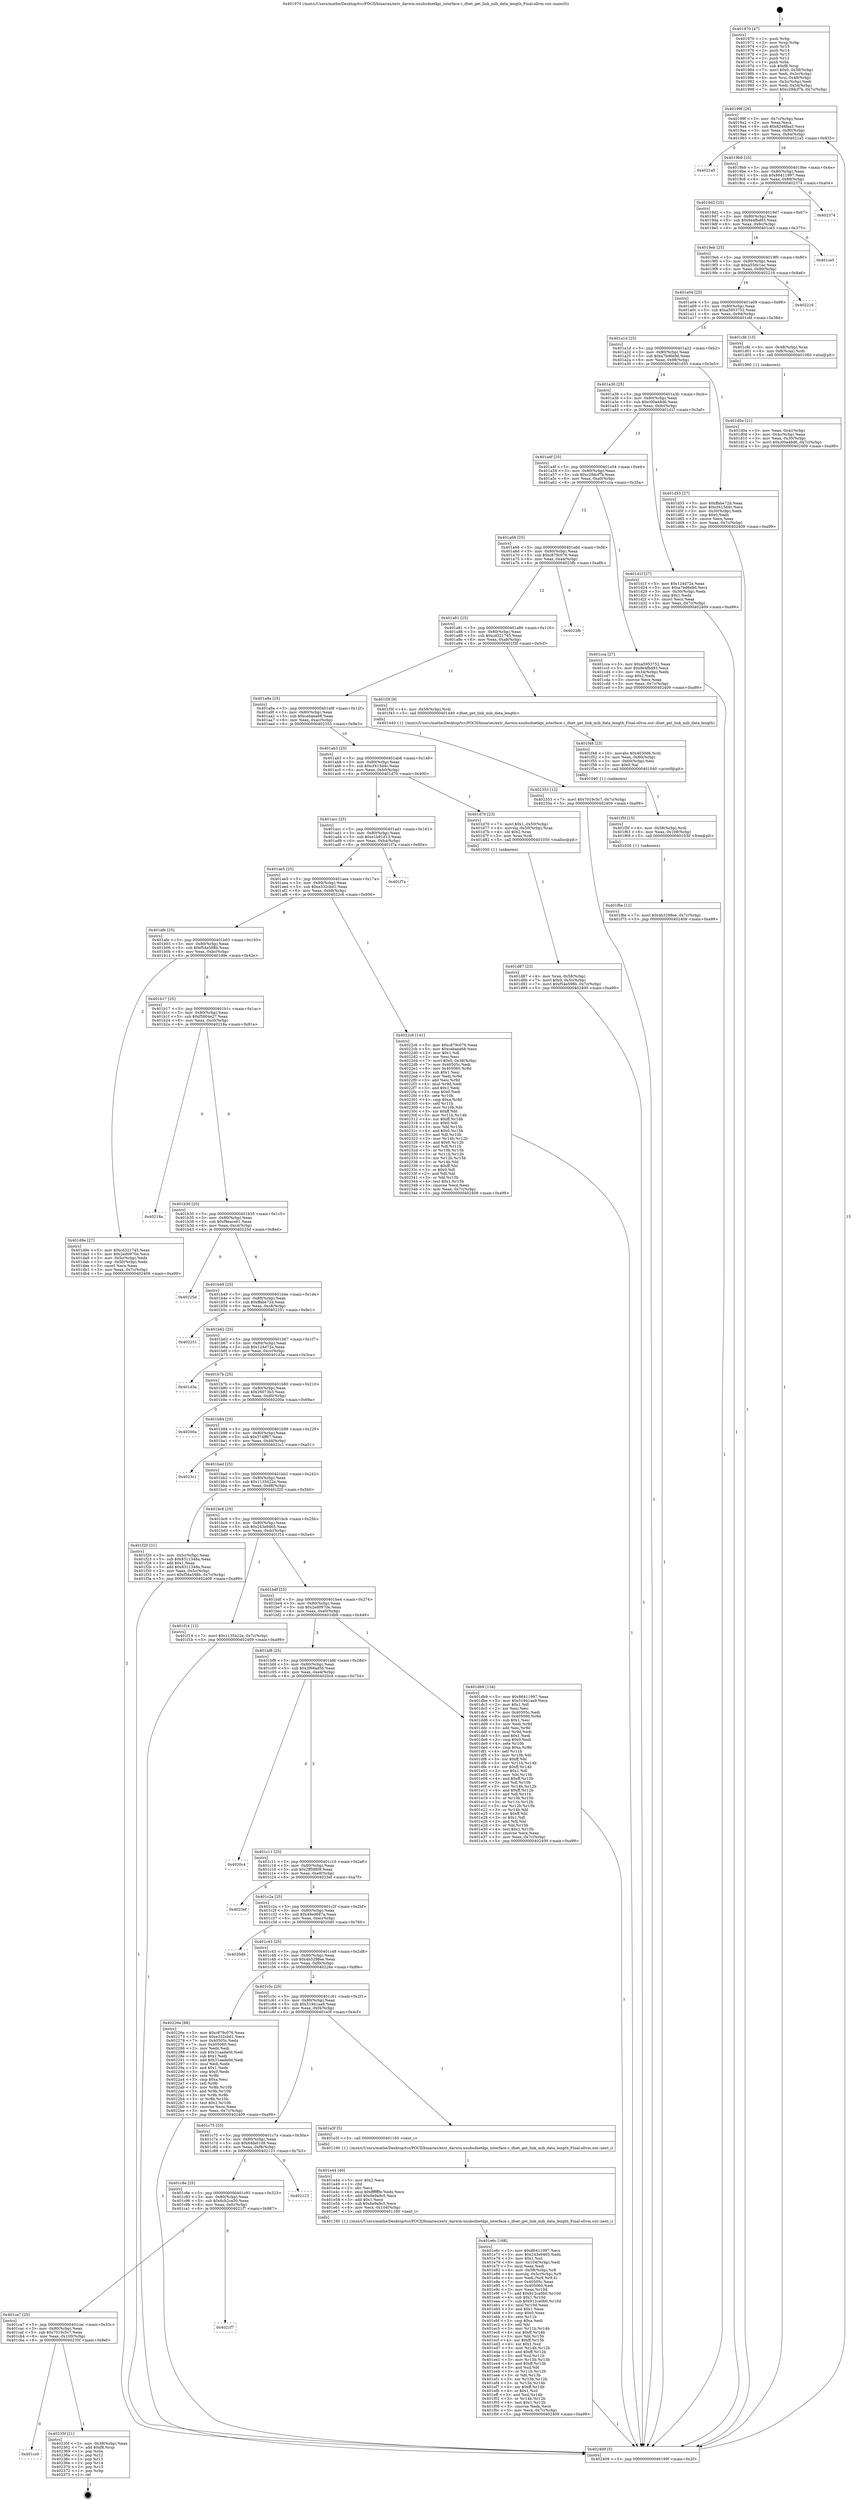 digraph "0x401970" {
  label = "0x401970 (/mnt/c/Users/mathe/Desktop/tcc/POCII/binaries/extr_darwin-xnubsdnetkpi_interface.c_ifnet_get_link_mib_data_length_Final-ollvm.out::main(0))"
  labelloc = "t"
  node[shape=record]

  Entry [label="",width=0.3,height=0.3,shape=circle,fillcolor=black,style=filled]
  "0x40199f" [label="{
     0x40199f [26]\l
     | [instrs]\l
     &nbsp;&nbsp;0x40199f \<+3\>: mov -0x7c(%rbp),%eax\l
     &nbsp;&nbsp;0x4019a2 \<+2\>: mov %eax,%ecx\l
     &nbsp;&nbsp;0x4019a4 \<+6\>: sub $0x8246faa5,%ecx\l
     &nbsp;&nbsp;0x4019aa \<+3\>: mov %eax,-0x80(%rbp)\l
     &nbsp;&nbsp;0x4019ad \<+6\>: mov %ecx,-0x84(%rbp)\l
     &nbsp;&nbsp;0x4019b3 \<+6\>: je 00000000004021a5 \<main+0x835\>\l
  }"]
  "0x4021a5" [label="{
     0x4021a5\l
  }", style=dashed]
  "0x4019b9" [label="{
     0x4019b9 [25]\l
     | [instrs]\l
     &nbsp;&nbsp;0x4019b9 \<+5\>: jmp 00000000004019be \<main+0x4e\>\l
     &nbsp;&nbsp;0x4019be \<+3\>: mov -0x80(%rbp),%eax\l
     &nbsp;&nbsp;0x4019c1 \<+5\>: sub $0x86411997,%eax\l
     &nbsp;&nbsp;0x4019c6 \<+6\>: mov %eax,-0x88(%rbp)\l
     &nbsp;&nbsp;0x4019cc \<+6\>: je 0000000000402374 \<main+0xa04\>\l
  }"]
  Exit [label="",width=0.3,height=0.3,shape=circle,fillcolor=black,style=filled,peripheries=2]
  "0x402374" [label="{
     0x402374\l
  }", style=dashed]
  "0x4019d2" [label="{
     0x4019d2 [25]\l
     | [instrs]\l
     &nbsp;&nbsp;0x4019d2 \<+5\>: jmp 00000000004019d7 \<main+0x67\>\l
     &nbsp;&nbsp;0x4019d7 \<+3\>: mov -0x80(%rbp),%eax\l
     &nbsp;&nbsp;0x4019da \<+5\>: sub $0x9e4fbd93,%eax\l
     &nbsp;&nbsp;0x4019df \<+6\>: mov %eax,-0x8c(%rbp)\l
     &nbsp;&nbsp;0x4019e5 \<+6\>: je 0000000000401ce5 \<main+0x375\>\l
  }"]
  "0x401cc0" [label="{
     0x401cc0\l
  }", style=dashed]
  "0x401ce5" [label="{
     0x401ce5\l
  }", style=dashed]
  "0x4019eb" [label="{
     0x4019eb [25]\l
     | [instrs]\l
     &nbsp;&nbsp;0x4019eb \<+5\>: jmp 00000000004019f0 \<main+0x80\>\l
     &nbsp;&nbsp;0x4019f0 \<+3\>: mov -0x80(%rbp),%eax\l
     &nbsp;&nbsp;0x4019f3 \<+5\>: sub $0xa556c1ac,%eax\l
     &nbsp;&nbsp;0x4019f8 \<+6\>: mov %eax,-0x90(%rbp)\l
     &nbsp;&nbsp;0x4019fe \<+6\>: je 0000000000402216 \<main+0x8a6\>\l
  }"]
  "0x40235f" [label="{
     0x40235f [21]\l
     | [instrs]\l
     &nbsp;&nbsp;0x40235f \<+3\>: mov -0x38(%rbp),%eax\l
     &nbsp;&nbsp;0x402362 \<+7\>: add $0xf8,%rsp\l
     &nbsp;&nbsp;0x402369 \<+1\>: pop %rbx\l
     &nbsp;&nbsp;0x40236a \<+2\>: pop %r12\l
     &nbsp;&nbsp;0x40236c \<+2\>: pop %r13\l
     &nbsp;&nbsp;0x40236e \<+2\>: pop %r14\l
     &nbsp;&nbsp;0x402370 \<+2\>: pop %r15\l
     &nbsp;&nbsp;0x402372 \<+1\>: pop %rbp\l
     &nbsp;&nbsp;0x402373 \<+1\>: ret\l
  }"]
  "0x402216" [label="{
     0x402216\l
  }", style=dashed]
  "0x401a04" [label="{
     0x401a04 [25]\l
     | [instrs]\l
     &nbsp;&nbsp;0x401a04 \<+5\>: jmp 0000000000401a09 \<main+0x99\>\l
     &nbsp;&nbsp;0x401a09 \<+3\>: mov -0x80(%rbp),%eax\l
     &nbsp;&nbsp;0x401a0c \<+5\>: sub $0xa5953752,%eax\l
     &nbsp;&nbsp;0x401a11 \<+6\>: mov %eax,-0x94(%rbp)\l
     &nbsp;&nbsp;0x401a17 \<+6\>: je 0000000000401cfd \<main+0x38d\>\l
  }"]
  "0x401ca7" [label="{
     0x401ca7 [25]\l
     | [instrs]\l
     &nbsp;&nbsp;0x401ca7 \<+5\>: jmp 0000000000401cac \<main+0x33c\>\l
     &nbsp;&nbsp;0x401cac \<+3\>: mov -0x80(%rbp),%eax\l
     &nbsp;&nbsp;0x401caf \<+5\>: sub $0x7019c5c7,%eax\l
     &nbsp;&nbsp;0x401cb4 \<+6\>: mov %eax,-0x100(%rbp)\l
     &nbsp;&nbsp;0x401cba \<+6\>: je 000000000040235f \<main+0x9ef\>\l
  }"]
  "0x401cfd" [label="{
     0x401cfd [13]\l
     | [instrs]\l
     &nbsp;&nbsp;0x401cfd \<+4\>: mov -0x48(%rbp),%rax\l
     &nbsp;&nbsp;0x401d01 \<+4\>: mov 0x8(%rax),%rdi\l
     &nbsp;&nbsp;0x401d05 \<+5\>: call 0000000000401060 \<atoi@plt\>\l
     | [calls]\l
     &nbsp;&nbsp;0x401060 \{1\} (unknown)\l
  }"]
  "0x401a1d" [label="{
     0x401a1d [25]\l
     | [instrs]\l
     &nbsp;&nbsp;0x401a1d \<+5\>: jmp 0000000000401a22 \<main+0xb2\>\l
     &nbsp;&nbsp;0x401a22 \<+3\>: mov -0x80(%rbp),%eax\l
     &nbsp;&nbsp;0x401a25 \<+5\>: sub $0xa7bd6e9d,%eax\l
     &nbsp;&nbsp;0x401a2a \<+6\>: mov %eax,-0x98(%rbp)\l
     &nbsp;&nbsp;0x401a30 \<+6\>: je 0000000000401d55 \<main+0x3e5\>\l
  }"]
  "0x4021f7" [label="{
     0x4021f7\l
  }", style=dashed]
  "0x401d55" [label="{
     0x401d55 [27]\l
     | [instrs]\l
     &nbsp;&nbsp;0x401d55 \<+5\>: mov $0xffabe72d,%eax\l
     &nbsp;&nbsp;0x401d5a \<+5\>: mov $0xcf415d4c,%ecx\l
     &nbsp;&nbsp;0x401d5f \<+3\>: mov -0x30(%rbp),%edx\l
     &nbsp;&nbsp;0x401d62 \<+3\>: cmp $0x0,%edx\l
     &nbsp;&nbsp;0x401d65 \<+3\>: cmove %ecx,%eax\l
     &nbsp;&nbsp;0x401d68 \<+3\>: mov %eax,-0x7c(%rbp)\l
     &nbsp;&nbsp;0x401d6b \<+5\>: jmp 0000000000402409 \<main+0xa99\>\l
  }"]
  "0x401a36" [label="{
     0x401a36 [25]\l
     | [instrs]\l
     &nbsp;&nbsp;0x401a36 \<+5\>: jmp 0000000000401a3b \<main+0xcb\>\l
     &nbsp;&nbsp;0x401a3b \<+3\>: mov -0x80(%rbp),%eax\l
     &nbsp;&nbsp;0x401a3e \<+5\>: sub $0xc00a48d6,%eax\l
     &nbsp;&nbsp;0x401a43 \<+6\>: mov %eax,-0x9c(%rbp)\l
     &nbsp;&nbsp;0x401a49 \<+6\>: je 0000000000401d1f \<main+0x3af\>\l
  }"]
  "0x401c8e" [label="{
     0x401c8e [25]\l
     | [instrs]\l
     &nbsp;&nbsp;0x401c8e \<+5\>: jmp 0000000000401c93 \<main+0x323\>\l
     &nbsp;&nbsp;0x401c93 \<+3\>: mov -0x80(%rbp),%eax\l
     &nbsp;&nbsp;0x401c96 \<+5\>: sub $0x6cb2ca50,%eax\l
     &nbsp;&nbsp;0x401c9b \<+6\>: mov %eax,-0xfc(%rbp)\l
     &nbsp;&nbsp;0x401ca1 \<+6\>: je 00000000004021f7 \<main+0x887\>\l
  }"]
  "0x401d1f" [label="{
     0x401d1f [27]\l
     | [instrs]\l
     &nbsp;&nbsp;0x401d1f \<+5\>: mov $0x124d72e,%eax\l
     &nbsp;&nbsp;0x401d24 \<+5\>: mov $0xa7bd6e9d,%ecx\l
     &nbsp;&nbsp;0x401d29 \<+3\>: mov -0x30(%rbp),%edx\l
     &nbsp;&nbsp;0x401d2c \<+3\>: cmp $0x1,%edx\l
     &nbsp;&nbsp;0x401d2f \<+3\>: cmovl %ecx,%eax\l
     &nbsp;&nbsp;0x401d32 \<+3\>: mov %eax,-0x7c(%rbp)\l
     &nbsp;&nbsp;0x401d35 \<+5\>: jmp 0000000000402409 \<main+0xa99\>\l
  }"]
  "0x401a4f" [label="{
     0x401a4f [25]\l
     | [instrs]\l
     &nbsp;&nbsp;0x401a4f \<+5\>: jmp 0000000000401a54 \<main+0xe4\>\l
     &nbsp;&nbsp;0x401a54 \<+3\>: mov -0x80(%rbp),%eax\l
     &nbsp;&nbsp;0x401a57 \<+5\>: sub $0xc29dcf7b,%eax\l
     &nbsp;&nbsp;0x401a5c \<+6\>: mov %eax,-0xa0(%rbp)\l
     &nbsp;&nbsp;0x401a62 \<+6\>: je 0000000000401cca \<main+0x35a\>\l
  }"]
  "0x402123" [label="{
     0x402123\l
  }", style=dashed]
  "0x401cca" [label="{
     0x401cca [27]\l
     | [instrs]\l
     &nbsp;&nbsp;0x401cca \<+5\>: mov $0xa5953752,%eax\l
     &nbsp;&nbsp;0x401ccf \<+5\>: mov $0x9e4fbd93,%ecx\l
     &nbsp;&nbsp;0x401cd4 \<+3\>: mov -0x34(%rbp),%edx\l
     &nbsp;&nbsp;0x401cd7 \<+3\>: cmp $0x2,%edx\l
     &nbsp;&nbsp;0x401cda \<+3\>: cmovne %ecx,%eax\l
     &nbsp;&nbsp;0x401cdd \<+3\>: mov %eax,-0x7c(%rbp)\l
     &nbsp;&nbsp;0x401ce0 \<+5\>: jmp 0000000000402409 \<main+0xa99\>\l
  }"]
  "0x401a68" [label="{
     0x401a68 [25]\l
     | [instrs]\l
     &nbsp;&nbsp;0x401a68 \<+5\>: jmp 0000000000401a6d \<main+0xfd\>\l
     &nbsp;&nbsp;0x401a6d \<+3\>: mov -0x80(%rbp),%eax\l
     &nbsp;&nbsp;0x401a70 \<+5\>: sub $0xc879c076,%eax\l
     &nbsp;&nbsp;0x401a75 \<+6\>: mov %eax,-0xa4(%rbp)\l
     &nbsp;&nbsp;0x401a7b \<+6\>: je 00000000004023fb \<main+0xa8b\>\l
  }"]
  "0x402409" [label="{
     0x402409 [5]\l
     | [instrs]\l
     &nbsp;&nbsp;0x402409 \<+5\>: jmp 000000000040199f \<main+0x2f\>\l
  }"]
  "0x401970" [label="{
     0x401970 [47]\l
     | [instrs]\l
     &nbsp;&nbsp;0x401970 \<+1\>: push %rbp\l
     &nbsp;&nbsp;0x401971 \<+3\>: mov %rsp,%rbp\l
     &nbsp;&nbsp;0x401974 \<+2\>: push %r15\l
     &nbsp;&nbsp;0x401976 \<+2\>: push %r14\l
     &nbsp;&nbsp;0x401978 \<+2\>: push %r13\l
     &nbsp;&nbsp;0x40197a \<+2\>: push %r12\l
     &nbsp;&nbsp;0x40197c \<+1\>: push %rbx\l
     &nbsp;&nbsp;0x40197d \<+7\>: sub $0xf8,%rsp\l
     &nbsp;&nbsp;0x401984 \<+7\>: movl $0x0,-0x38(%rbp)\l
     &nbsp;&nbsp;0x40198b \<+3\>: mov %edi,-0x3c(%rbp)\l
     &nbsp;&nbsp;0x40198e \<+4\>: mov %rsi,-0x48(%rbp)\l
     &nbsp;&nbsp;0x401992 \<+3\>: mov -0x3c(%rbp),%edi\l
     &nbsp;&nbsp;0x401995 \<+3\>: mov %edi,-0x34(%rbp)\l
     &nbsp;&nbsp;0x401998 \<+7\>: movl $0xc29dcf7b,-0x7c(%rbp)\l
  }"]
  "0x401d0a" [label="{
     0x401d0a [21]\l
     | [instrs]\l
     &nbsp;&nbsp;0x401d0a \<+3\>: mov %eax,-0x4c(%rbp)\l
     &nbsp;&nbsp;0x401d0d \<+3\>: mov -0x4c(%rbp),%eax\l
     &nbsp;&nbsp;0x401d10 \<+3\>: mov %eax,-0x30(%rbp)\l
     &nbsp;&nbsp;0x401d13 \<+7\>: movl $0xc00a48d6,-0x7c(%rbp)\l
     &nbsp;&nbsp;0x401d1a \<+5\>: jmp 0000000000402409 \<main+0xa99\>\l
  }"]
  "0x401f6e" [label="{
     0x401f6e [12]\l
     | [instrs]\l
     &nbsp;&nbsp;0x401f6e \<+7\>: movl $0x4b3298ee,-0x7c(%rbp)\l
     &nbsp;&nbsp;0x401f75 \<+5\>: jmp 0000000000402409 \<main+0xa99\>\l
  }"]
  "0x4023fb" [label="{
     0x4023fb\l
  }", style=dashed]
  "0x401a81" [label="{
     0x401a81 [25]\l
     | [instrs]\l
     &nbsp;&nbsp;0x401a81 \<+5\>: jmp 0000000000401a86 \<main+0x116\>\l
     &nbsp;&nbsp;0x401a86 \<+3\>: mov -0x80(%rbp),%eax\l
     &nbsp;&nbsp;0x401a89 \<+5\>: sub $0xcd321745,%eax\l
     &nbsp;&nbsp;0x401a8e \<+6\>: mov %eax,-0xa8(%rbp)\l
     &nbsp;&nbsp;0x401a94 \<+6\>: je 0000000000401f3f \<main+0x5cf\>\l
  }"]
  "0x401f5f" [label="{
     0x401f5f [15]\l
     | [instrs]\l
     &nbsp;&nbsp;0x401f5f \<+4\>: mov -0x58(%rbp),%rdi\l
     &nbsp;&nbsp;0x401f63 \<+6\>: mov %eax,-0x108(%rbp)\l
     &nbsp;&nbsp;0x401f69 \<+5\>: call 0000000000401030 \<free@plt\>\l
     | [calls]\l
     &nbsp;&nbsp;0x401030 \{1\} (unknown)\l
  }"]
  "0x401f3f" [label="{
     0x401f3f [9]\l
     | [instrs]\l
     &nbsp;&nbsp;0x401f3f \<+4\>: mov -0x58(%rbp),%rdi\l
     &nbsp;&nbsp;0x401f43 \<+5\>: call 0000000000401440 \<ifnet_get_link_mib_data_length\>\l
     | [calls]\l
     &nbsp;&nbsp;0x401440 \{1\} (/mnt/c/Users/mathe/Desktop/tcc/POCII/binaries/extr_darwin-xnubsdnetkpi_interface.c_ifnet_get_link_mib_data_length_Final-ollvm.out::ifnet_get_link_mib_data_length)\l
  }"]
  "0x401a9a" [label="{
     0x401a9a [25]\l
     | [instrs]\l
     &nbsp;&nbsp;0x401a9a \<+5\>: jmp 0000000000401a9f \<main+0x12f\>\l
     &nbsp;&nbsp;0x401a9f \<+3\>: mov -0x80(%rbp),%eax\l
     &nbsp;&nbsp;0x401aa2 \<+5\>: sub $0xcebaea68,%eax\l
     &nbsp;&nbsp;0x401aa7 \<+6\>: mov %eax,-0xac(%rbp)\l
     &nbsp;&nbsp;0x401aad \<+6\>: je 0000000000402353 \<main+0x9e3\>\l
  }"]
  "0x401f48" [label="{
     0x401f48 [23]\l
     | [instrs]\l
     &nbsp;&nbsp;0x401f48 \<+10\>: movabs $0x4030d6,%rdi\l
     &nbsp;&nbsp;0x401f52 \<+3\>: mov %eax,-0x60(%rbp)\l
     &nbsp;&nbsp;0x401f55 \<+3\>: mov -0x60(%rbp),%esi\l
     &nbsp;&nbsp;0x401f58 \<+2\>: mov $0x0,%al\l
     &nbsp;&nbsp;0x401f5a \<+5\>: call 0000000000401040 \<printf@plt\>\l
     | [calls]\l
     &nbsp;&nbsp;0x401040 \{1\} (unknown)\l
  }"]
  "0x402353" [label="{
     0x402353 [12]\l
     | [instrs]\l
     &nbsp;&nbsp;0x402353 \<+7\>: movl $0x7019c5c7,-0x7c(%rbp)\l
     &nbsp;&nbsp;0x40235a \<+5\>: jmp 0000000000402409 \<main+0xa99\>\l
  }"]
  "0x401ab3" [label="{
     0x401ab3 [25]\l
     | [instrs]\l
     &nbsp;&nbsp;0x401ab3 \<+5\>: jmp 0000000000401ab8 \<main+0x148\>\l
     &nbsp;&nbsp;0x401ab8 \<+3\>: mov -0x80(%rbp),%eax\l
     &nbsp;&nbsp;0x401abb \<+5\>: sub $0xcf415d4c,%eax\l
     &nbsp;&nbsp;0x401ac0 \<+6\>: mov %eax,-0xb0(%rbp)\l
     &nbsp;&nbsp;0x401ac6 \<+6\>: je 0000000000401d70 \<main+0x400\>\l
  }"]
  "0x401e6c" [label="{
     0x401e6c [168]\l
     | [instrs]\l
     &nbsp;&nbsp;0x401e6c \<+5\>: mov $0x86411997,%ecx\l
     &nbsp;&nbsp;0x401e71 \<+5\>: mov $0x243e9465,%edx\l
     &nbsp;&nbsp;0x401e76 \<+3\>: mov $0x1,%sil\l
     &nbsp;&nbsp;0x401e79 \<+6\>: mov -0x104(%rbp),%edi\l
     &nbsp;&nbsp;0x401e7f \<+3\>: imul %eax,%edi\l
     &nbsp;&nbsp;0x401e82 \<+4\>: mov -0x58(%rbp),%r8\l
     &nbsp;&nbsp;0x401e86 \<+4\>: movslq -0x5c(%rbp),%r9\l
     &nbsp;&nbsp;0x401e8a \<+4\>: mov %edi,(%r8,%r9,4)\l
     &nbsp;&nbsp;0x401e8e \<+7\>: mov 0x40505c,%eax\l
     &nbsp;&nbsp;0x401e95 \<+7\>: mov 0x405060,%edi\l
     &nbsp;&nbsp;0x401e9c \<+3\>: mov %eax,%r10d\l
     &nbsp;&nbsp;0x401e9f \<+7\>: add $0x912ca0b0,%r10d\l
     &nbsp;&nbsp;0x401ea6 \<+4\>: sub $0x1,%r10d\l
     &nbsp;&nbsp;0x401eaa \<+7\>: sub $0x912ca0b0,%r10d\l
     &nbsp;&nbsp;0x401eb1 \<+4\>: imul %r10d,%eax\l
     &nbsp;&nbsp;0x401eb5 \<+3\>: and $0x1,%eax\l
     &nbsp;&nbsp;0x401eb8 \<+3\>: cmp $0x0,%eax\l
     &nbsp;&nbsp;0x401ebb \<+4\>: sete %r11b\l
     &nbsp;&nbsp;0x401ebf \<+3\>: cmp $0xa,%edi\l
     &nbsp;&nbsp;0x401ec2 \<+3\>: setl %bl\l
     &nbsp;&nbsp;0x401ec5 \<+3\>: mov %r11b,%r14b\l
     &nbsp;&nbsp;0x401ec8 \<+4\>: xor $0xff,%r14b\l
     &nbsp;&nbsp;0x401ecc \<+3\>: mov %bl,%r15b\l
     &nbsp;&nbsp;0x401ecf \<+4\>: xor $0xff,%r15b\l
     &nbsp;&nbsp;0x401ed3 \<+4\>: xor $0x1,%sil\l
     &nbsp;&nbsp;0x401ed7 \<+3\>: mov %r14b,%r12b\l
     &nbsp;&nbsp;0x401eda \<+4\>: and $0xff,%r12b\l
     &nbsp;&nbsp;0x401ede \<+3\>: and %sil,%r11b\l
     &nbsp;&nbsp;0x401ee1 \<+3\>: mov %r15b,%r13b\l
     &nbsp;&nbsp;0x401ee4 \<+4\>: and $0xff,%r13b\l
     &nbsp;&nbsp;0x401ee8 \<+3\>: and %sil,%bl\l
     &nbsp;&nbsp;0x401eeb \<+3\>: or %r11b,%r12b\l
     &nbsp;&nbsp;0x401eee \<+3\>: or %bl,%r13b\l
     &nbsp;&nbsp;0x401ef1 \<+3\>: xor %r13b,%r12b\l
     &nbsp;&nbsp;0x401ef4 \<+3\>: or %r15b,%r14b\l
     &nbsp;&nbsp;0x401ef7 \<+4\>: xor $0xff,%r14b\l
     &nbsp;&nbsp;0x401efb \<+4\>: or $0x1,%sil\l
     &nbsp;&nbsp;0x401eff \<+3\>: and %sil,%r14b\l
     &nbsp;&nbsp;0x401f02 \<+3\>: or %r14b,%r12b\l
     &nbsp;&nbsp;0x401f05 \<+4\>: test $0x1,%r12b\l
     &nbsp;&nbsp;0x401f09 \<+3\>: cmovne %edx,%ecx\l
     &nbsp;&nbsp;0x401f0c \<+3\>: mov %ecx,-0x7c(%rbp)\l
     &nbsp;&nbsp;0x401f0f \<+5\>: jmp 0000000000402409 \<main+0xa99\>\l
  }"]
  "0x401d70" [label="{
     0x401d70 [23]\l
     | [instrs]\l
     &nbsp;&nbsp;0x401d70 \<+7\>: movl $0x1,-0x50(%rbp)\l
     &nbsp;&nbsp;0x401d77 \<+4\>: movslq -0x50(%rbp),%rax\l
     &nbsp;&nbsp;0x401d7b \<+4\>: shl $0x2,%rax\l
     &nbsp;&nbsp;0x401d7f \<+3\>: mov %rax,%rdi\l
     &nbsp;&nbsp;0x401d82 \<+5\>: call 0000000000401050 \<malloc@plt\>\l
     | [calls]\l
     &nbsp;&nbsp;0x401050 \{1\} (unknown)\l
  }"]
  "0x401acc" [label="{
     0x401acc [25]\l
     | [instrs]\l
     &nbsp;&nbsp;0x401acc \<+5\>: jmp 0000000000401ad1 \<main+0x161\>\l
     &nbsp;&nbsp;0x401ad1 \<+3\>: mov -0x80(%rbp),%eax\l
     &nbsp;&nbsp;0x401ad4 \<+5\>: sub $0xe1b91d13,%eax\l
     &nbsp;&nbsp;0x401ad9 \<+6\>: mov %eax,-0xb4(%rbp)\l
     &nbsp;&nbsp;0x401adf \<+6\>: je 0000000000401f7a \<main+0x60a\>\l
  }"]
  "0x401d87" [label="{
     0x401d87 [23]\l
     | [instrs]\l
     &nbsp;&nbsp;0x401d87 \<+4\>: mov %rax,-0x58(%rbp)\l
     &nbsp;&nbsp;0x401d8b \<+7\>: movl $0x0,-0x5c(%rbp)\l
     &nbsp;&nbsp;0x401d92 \<+7\>: movl $0xf54e598b,-0x7c(%rbp)\l
     &nbsp;&nbsp;0x401d99 \<+5\>: jmp 0000000000402409 \<main+0xa99\>\l
  }"]
  "0x401e44" [label="{
     0x401e44 [40]\l
     | [instrs]\l
     &nbsp;&nbsp;0x401e44 \<+5\>: mov $0x2,%ecx\l
     &nbsp;&nbsp;0x401e49 \<+1\>: cltd\l
     &nbsp;&nbsp;0x401e4a \<+2\>: idiv %ecx\l
     &nbsp;&nbsp;0x401e4c \<+6\>: imul $0xfffffffe,%edx,%ecx\l
     &nbsp;&nbsp;0x401e52 \<+6\>: add $0x6e9a9c5,%ecx\l
     &nbsp;&nbsp;0x401e58 \<+3\>: add $0x1,%ecx\l
     &nbsp;&nbsp;0x401e5b \<+6\>: sub $0x6e9a9c5,%ecx\l
     &nbsp;&nbsp;0x401e61 \<+6\>: mov %ecx,-0x104(%rbp)\l
     &nbsp;&nbsp;0x401e67 \<+5\>: call 0000000000401160 \<next_i\>\l
     | [calls]\l
     &nbsp;&nbsp;0x401160 \{1\} (/mnt/c/Users/mathe/Desktop/tcc/POCII/binaries/extr_darwin-xnubsdnetkpi_interface.c_ifnet_get_link_mib_data_length_Final-ollvm.out::next_i)\l
  }"]
  "0x401f7a" [label="{
     0x401f7a\l
  }", style=dashed]
  "0x401ae5" [label="{
     0x401ae5 [25]\l
     | [instrs]\l
     &nbsp;&nbsp;0x401ae5 \<+5\>: jmp 0000000000401aea \<main+0x17a\>\l
     &nbsp;&nbsp;0x401aea \<+3\>: mov -0x80(%rbp),%eax\l
     &nbsp;&nbsp;0x401aed \<+5\>: sub $0xe332cbd1,%eax\l
     &nbsp;&nbsp;0x401af2 \<+6\>: mov %eax,-0xb8(%rbp)\l
     &nbsp;&nbsp;0x401af8 \<+6\>: je 00000000004022c6 \<main+0x956\>\l
  }"]
  "0x401c75" [label="{
     0x401c75 [25]\l
     | [instrs]\l
     &nbsp;&nbsp;0x401c75 \<+5\>: jmp 0000000000401c7a \<main+0x30a\>\l
     &nbsp;&nbsp;0x401c7a \<+3\>: mov -0x80(%rbp),%eax\l
     &nbsp;&nbsp;0x401c7d \<+5\>: sub $0x64fa01d9,%eax\l
     &nbsp;&nbsp;0x401c82 \<+6\>: mov %eax,-0xf8(%rbp)\l
     &nbsp;&nbsp;0x401c88 \<+6\>: je 0000000000402123 \<main+0x7b3\>\l
  }"]
  "0x4022c6" [label="{
     0x4022c6 [141]\l
     | [instrs]\l
     &nbsp;&nbsp;0x4022c6 \<+5\>: mov $0xc879c076,%eax\l
     &nbsp;&nbsp;0x4022cb \<+5\>: mov $0xcebaea68,%ecx\l
     &nbsp;&nbsp;0x4022d0 \<+2\>: mov $0x1,%dl\l
     &nbsp;&nbsp;0x4022d2 \<+2\>: xor %esi,%esi\l
     &nbsp;&nbsp;0x4022d4 \<+7\>: movl $0x0,-0x38(%rbp)\l
     &nbsp;&nbsp;0x4022db \<+7\>: mov 0x40505c,%edi\l
     &nbsp;&nbsp;0x4022e2 \<+8\>: mov 0x405060,%r8d\l
     &nbsp;&nbsp;0x4022ea \<+3\>: sub $0x1,%esi\l
     &nbsp;&nbsp;0x4022ed \<+3\>: mov %edi,%r9d\l
     &nbsp;&nbsp;0x4022f0 \<+3\>: add %esi,%r9d\l
     &nbsp;&nbsp;0x4022f3 \<+4\>: imul %r9d,%edi\l
     &nbsp;&nbsp;0x4022f7 \<+3\>: and $0x1,%edi\l
     &nbsp;&nbsp;0x4022fa \<+3\>: cmp $0x0,%edi\l
     &nbsp;&nbsp;0x4022fd \<+4\>: sete %r10b\l
     &nbsp;&nbsp;0x402301 \<+4\>: cmp $0xa,%r8d\l
     &nbsp;&nbsp;0x402305 \<+4\>: setl %r11b\l
     &nbsp;&nbsp;0x402309 \<+3\>: mov %r10b,%bl\l
     &nbsp;&nbsp;0x40230c \<+3\>: xor $0xff,%bl\l
     &nbsp;&nbsp;0x40230f \<+3\>: mov %r11b,%r14b\l
     &nbsp;&nbsp;0x402312 \<+4\>: xor $0xff,%r14b\l
     &nbsp;&nbsp;0x402316 \<+3\>: xor $0x0,%dl\l
     &nbsp;&nbsp;0x402319 \<+3\>: mov %bl,%r15b\l
     &nbsp;&nbsp;0x40231c \<+4\>: and $0x0,%r15b\l
     &nbsp;&nbsp;0x402320 \<+3\>: and %dl,%r10b\l
     &nbsp;&nbsp;0x402323 \<+3\>: mov %r14b,%r12b\l
     &nbsp;&nbsp;0x402326 \<+4\>: and $0x0,%r12b\l
     &nbsp;&nbsp;0x40232a \<+3\>: and %dl,%r11b\l
     &nbsp;&nbsp;0x40232d \<+3\>: or %r10b,%r15b\l
     &nbsp;&nbsp;0x402330 \<+3\>: or %r11b,%r12b\l
     &nbsp;&nbsp;0x402333 \<+3\>: xor %r12b,%r15b\l
     &nbsp;&nbsp;0x402336 \<+3\>: or %r14b,%bl\l
     &nbsp;&nbsp;0x402339 \<+3\>: xor $0xff,%bl\l
     &nbsp;&nbsp;0x40233c \<+3\>: or $0x0,%dl\l
     &nbsp;&nbsp;0x40233f \<+2\>: and %dl,%bl\l
     &nbsp;&nbsp;0x402341 \<+3\>: or %bl,%r15b\l
     &nbsp;&nbsp;0x402344 \<+4\>: test $0x1,%r15b\l
     &nbsp;&nbsp;0x402348 \<+3\>: cmovne %ecx,%eax\l
     &nbsp;&nbsp;0x40234b \<+3\>: mov %eax,-0x7c(%rbp)\l
     &nbsp;&nbsp;0x40234e \<+5\>: jmp 0000000000402409 \<main+0xa99\>\l
  }"]
  "0x401afe" [label="{
     0x401afe [25]\l
     | [instrs]\l
     &nbsp;&nbsp;0x401afe \<+5\>: jmp 0000000000401b03 \<main+0x193\>\l
     &nbsp;&nbsp;0x401b03 \<+3\>: mov -0x80(%rbp),%eax\l
     &nbsp;&nbsp;0x401b06 \<+5\>: sub $0xf54e598b,%eax\l
     &nbsp;&nbsp;0x401b0b \<+6\>: mov %eax,-0xbc(%rbp)\l
     &nbsp;&nbsp;0x401b11 \<+6\>: je 0000000000401d9e \<main+0x42e\>\l
  }"]
  "0x401e3f" [label="{
     0x401e3f [5]\l
     | [instrs]\l
     &nbsp;&nbsp;0x401e3f \<+5\>: call 0000000000401160 \<next_i\>\l
     | [calls]\l
     &nbsp;&nbsp;0x401160 \{1\} (/mnt/c/Users/mathe/Desktop/tcc/POCII/binaries/extr_darwin-xnubsdnetkpi_interface.c_ifnet_get_link_mib_data_length_Final-ollvm.out::next_i)\l
  }"]
  "0x401d9e" [label="{
     0x401d9e [27]\l
     | [instrs]\l
     &nbsp;&nbsp;0x401d9e \<+5\>: mov $0xcd321745,%eax\l
     &nbsp;&nbsp;0x401da3 \<+5\>: mov $0x2ed0970e,%ecx\l
     &nbsp;&nbsp;0x401da8 \<+3\>: mov -0x5c(%rbp),%edx\l
     &nbsp;&nbsp;0x401dab \<+3\>: cmp -0x50(%rbp),%edx\l
     &nbsp;&nbsp;0x401dae \<+3\>: cmovl %ecx,%eax\l
     &nbsp;&nbsp;0x401db1 \<+3\>: mov %eax,-0x7c(%rbp)\l
     &nbsp;&nbsp;0x401db4 \<+5\>: jmp 0000000000402409 \<main+0xa99\>\l
  }"]
  "0x401b17" [label="{
     0x401b17 [25]\l
     | [instrs]\l
     &nbsp;&nbsp;0x401b17 \<+5\>: jmp 0000000000401b1c \<main+0x1ac\>\l
     &nbsp;&nbsp;0x401b1c \<+3\>: mov -0x80(%rbp),%eax\l
     &nbsp;&nbsp;0x401b1f \<+5\>: sub $0xf5804e27,%eax\l
     &nbsp;&nbsp;0x401b24 \<+6\>: mov %eax,-0xc0(%rbp)\l
     &nbsp;&nbsp;0x401b2a \<+6\>: je 000000000040218a \<main+0x81a\>\l
  }"]
  "0x401c5c" [label="{
     0x401c5c [25]\l
     | [instrs]\l
     &nbsp;&nbsp;0x401c5c \<+5\>: jmp 0000000000401c61 \<main+0x2f1\>\l
     &nbsp;&nbsp;0x401c61 \<+3\>: mov -0x80(%rbp),%eax\l
     &nbsp;&nbsp;0x401c64 \<+5\>: sub $0x51941aa9,%eax\l
     &nbsp;&nbsp;0x401c69 \<+6\>: mov %eax,-0xf4(%rbp)\l
     &nbsp;&nbsp;0x401c6f \<+6\>: je 0000000000401e3f \<main+0x4cf\>\l
  }"]
  "0x40218a" [label="{
     0x40218a\l
  }", style=dashed]
  "0x401b30" [label="{
     0x401b30 [25]\l
     | [instrs]\l
     &nbsp;&nbsp;0x401b30 \<+5\>: jmp 0000000000401b35 \<main+0x1c5\>\l
     &nbsp;&nbsp;0x401b35 \<+3\>: mov -0x80(%rbp),%eax\l
     &nbsp;&nbsp;0x401b38 \<+5\>: sub $0xf9eace61,%eax\l
     &nbsp;&nbsp;0x401b3d \<+6\>: mov %eax,-0xc4(%rbp)\l
     &nbsp;&nbsp;0x401b43 \<+6\>: je 000000000040225d \<main+0x8ed\>\l
  }"]
  "0x40226e" [label="{
     0x40226e [88]\l
     | [instrs]\l
     &nbsp;&nbsp;0x40226e \<+5\>: mov $0xc879c076,%eax\l
     &nbsp;&nbsp;0x402273 \<+5\>: mov $0xe332cbd1,%ecx\l
     &nbsp;&nbsp;0x402278 \<+7\>: mov 0x40505c,%edx\l
     &nbsp;&nbsp;0x40227f \<+7\>: mov 0x405060,%esi\l
     &nbsp;&nbsp;0x402286 \<+2\>: mov %edx,%edi\l
     &nbsp;&nbsp;0x402288 \<+6\>: sub $0x31aada0d,%edi\l
     &nbsp;&nbsp;0x40228e \<+3\>: sub $0x1,%edi\l
     &nbsp;&nbsp;0x402291 \<+6\>: add $0x31aada0d,%edi\l
     &nbsp;&nbsp;0x402297 \<+3\>: imul %edi,%edx\l
     &nbsp;&nbsp;0x40229a \<+3\>: and $0x1,%edx\l
     &nbsp;&nbsp;0x40229d \<+3\>: cmp $0x0,%edx\l
     &nbsp;&nbsp;0x4022a0 \<+4\>: sete %r8b\l
     &nbsp;&nbsp;0x4022a4 \<+3\>: cmp $0xa,%esi\l
     &nbsp;&nbsp;0x4022a7 \<+4\>: setl %r9b\l
     &nbsp;&nbsp;0x4022ab \<+3\>: mov %r8b,%r10b\l
     &nbsp;&nbsp;0x4022ae \<+3\>: and %r9b,%r10b\l
     &nbsp;&nbsp;0x4022b1 \<+3\>: xor %r9b,%r8b\l
     &nbsp;&nbsp;0x4022b4 \<+3\>: or %r8b,%r10b\l
     &nbsp;&nbsp;0x4022b7 \<+4\>: test $0x1,%r10b\l
     &nbsp;&nbsp;0x4022bb \<+3\>: cmovne %ecx,%eax\l
     &nbsp;&nbsp;0x4022be \<+3\>: mov %eax,-0x7c(%rbp)\l
     &nbsp;&nbsp;0x4022c1 \<+5\>: jmp 0000000000402409 \<main+0xa99\>\l
  }"]
  "0x40225d" [label="{
     0x40225d\l
  }", style=dashed]
  "0x401b49" [label="{
     0x401b49 [25]\l
     | [instrs]\l
     &nbsp;&nbsp;0x401b49 \<+5\>: jmp 0000000000401b4e \<main+0x1de\>\l
     &nbsp;&nbsp;0x401b4e \<+3\>: mov -0x80(%rbp),%eax\l
     &nbsp;&nbsp;0x401b51 \<+5\>: sub $0xffabe72d,%eax\l
     &nbsp;&nbsp;0x401b56 \<+6\>: mov %eax,-0xc8(%rbp)\l
     &nbsp;&nbsp;0x401b5c \<+6\>: je 0000000000402251 \<main+0x8e1\>\l
  }"]
  "0x401c43" [label="{
     0x401c43 [25]\l
     | [instrs]\l
     &nbsp;&nbsp;0x401c43 \<+5\>: jmp 0000000000401c48 \<main+0x2d8\>\l
     &nbsp;&nbsp;0x401c48 \<+3\>: mov -0x80(%rbp),%eax\l
     &nbsp;&nbsp;0x401c4b \<+5\>: sub $0x4b3298ee,%eax\l
     &nbsp;&nbsp;0x401c50 \<+6\>: mov %eax,-0xf0(%rbp)\l
     &nbsp;&nbsp;0x401c56 \<+6\>: je 000000000040226e \<main+0x8fe\>\l
  }"]
  "0x402251" [label="{
     0x402251\l
  }", style=dashed]
  "0x401b62" [label="{
     0x401b62 [25]\l
     | [instrs]\l
     &nbsp;&nbsp;0x401b62 \<+5\>: jmp 0000000000401b67 \<main+0x1f7\>\l
     &nbsp;&nbsp;0x401b67 \<+3\>: mov -0x80(%rbp),%eax\l
     &nbsp;&nbsp;0x401b6a \<+5\>: sub $0x124d72e,%eax\l
     &nbsp;&nbsp;0x401b6f \<+6\>: mov %eax,-0xcc(%rbp)\l
     &nbsp;&nbsp;0x401b75 \<+6\>: je 0000000000401d3a \<main+0x3ca\>\l
  }"]
  "0x4020d0" [label="{
     0x4020d0\l
  }", style=dashed]
  "0x401d3a" [label="{
     0x401d3a\l
  }", style=dashed]
  "0x401b7b" [label="{
     0x401b7b [25]\l
     | [instrs]\l
     &nbsp;&nbsp;0x401b7b \<+5\>: jmp 0000000000401b80 \<main+0x210\>\l
     &nbsp;&nbsp;0x401b80 \<+3\>: mov -0x80(%rbp),%eax\l
     &nbsp;&nbsp;0x401b83 \<+5\>: sub $0x26073b3,%eax\l
     &nbsp;&nbsp;0x401b88 \<+6\>: mov %eax,-0xd0(%rbp)\l
     &nbsp;&nbsp;0x401b8e \<+6\>: je 000000000040200a \<main+0x69a\>\l
  }"]
  "0x401c2a" [label="{
     0x401c2a [25]\l
     | [instrs]\l
     &nbsp;&nbsp;0x401c2a \<+5\>: jmp 0000000000401c2f \<main+0x2bf\>\l
     &nbsp;&nbsp;0x401c2f \<+3\>: mov -0x80(%rbp),%eax\l
     &nbsp;&nbsp;0x401c32 \<+5\>: sub $0x49ed687a,%eax\l
     &nbsp;&nbsp;0x401c37 \<+6\>: mov %eax,-0xec(%rbp)\l
     &nbsp;&nbsp;0x401c3d \<+6\>: je 00000000004020d0 \<main+0x760\>\l
  }"]
  "0x40200a" [label="{
     0x40200a\l
  }", style=dashed]
  "0x401b94" [label="{
     0x401b94 [25]\l
     | [instrs]\l
     &nbsp;&nbsp;0x401b94 \<+5\>: jmp 0000000000401b99 \<main+0x229\>\l
     &nbsp;&nbsp;0x401b99 \<+3\>: mov -0x80(%rbp),%eax\l
     &nbsp;&nbsp;0x401b9c \<+5\>: sub $0x374ff67,%eax\l
     &nbsp;&nbsp;0x401ba1 \<+6\>: mov %eax,-0xd4(%rbp)\l
     &nbsp;&nbsp;0x401ba7 \<+6\>: je 00000000004023c1 \<main+0xa51\>\l
  }"]
  "0x4023ef" [label="{
     0x4023ef\l
  }", style=dashed]
  "0x4023c1" [label="{
     0x4023c1\l
  }", style=dashed]
  "0x401bad" [label="{
     0x401bad [25]\l
     | [instrs]\l
     &nbsp;&nbsp;0x401bad \<+5\>: jmp 0000000000401bb2 \<main+0x242\>\l
     &nbsp;&nbsp;0x401bb2 \<+3\>: mov -0x80(%rbp),%eax\l
     &nbsp;&nbsp;0x401bb5 \<+5\>: sub $0x1135422e,%eax\l
     &nbsp;&nbsp;0x401bba \<+6\>: mov %eax,-0xd8(%rbp)\l
     &nbsp;&nbsp;0x401bc0 \<+6\>: je 0000000000401f20 \<main+0x5b0\>\l
  }"]
  "0x401c11" [label="{
     0x401c11 [25]\l
     | [instrs]\l
     &nbsp;&nbsp;0x401c11 \<+5\>: jmp 0000000000401c16 \<main+0x2a6\>\l
     &nbsp;&nbsp;0x401c16 \<+3\>: mov -0x80(%rbp),%eax\l
     &nbsp;&nbsp;0x401c19 \<+5\>: sub $0x2ff58f09,%eax\l
     &nbsp;&nbsp;0x401c1e \<+6\>: mov %eax,-0xe8(%rbp)\l
     &nbsp;&nbsp;0x401c24 \<+6\>: je 00000000004023ef \<main+0xa7f\>\l
  }"]
  "0x401f20" [label="{
     0x401f20 [31]\l
     | [instrs]\l
     &nbsp;&nbsp;0x401f20 \<+3\>: mov -0x5c(%rbp),%eax\l
     &nbsp;&nbsp;0x401f23 \<+5\>: sub $0x8311348a,%eax\l
     &nbsp;&nbsp;0x401f28 \<+3\>: add $0x1,%eax\l
     &nbsp;&nbsp;0x401f2b \<+5\>: add $0x8311348a,%eax\l
     &nbsp;&nbsp;0x401f30 \<+3\>: mov %eax,-0x5c(%rbp)\l
     &nbsp;&nbsp;0x401f33 \<+7\>: movl $0xf54e598b,-0x7c(%rbp)\l
     &nbsp;&nbsp;0x401f3a \<+5\>: jmp 0000000000402409 \<main+0xa99\>\l
  }"]
  "0x401bc6" [label="{
     0x401bc6 [25]\l
     | [instrs]\l
     &nbsp;&nbsp;0x401bc6 \<+5\>: jmp 0000000000401bcb \<main+0x25b\>\l
     &nbsp;&nbsp;0x401bcb \<+3\>: mov -0x80(%rbp),%eax\l
     &nbsp;&nbsp;0x401bce \<+5\>: sub $0x243e9465,%eax\l
     &nbsp;&nbsp;0x401bd3 \<+6\>: mov %eax,-0xdc(%rbp)\l
     &nbsp;&nbsp;0x401bd9 \<+6\>: je 0000000000401f14 \<main+0x5a4\>\l
  }"]
  "0x4020c4" [label="{
     0x4020c4\l
  }", style=dashed]
  "0x401f14" [label="{
     0x401f14 [12]\l
     | [instrs]\l
     &nbsp;&nbsp;0x401f14 \<+7\>: movl $0x1135422e,-0x7c(%rbp)\l
     &nbsp;&nbsp;0x401f1b \<+5\>: jmp 0000000000402409 \<main+0xa99\>\l
  }"]
  "0x401bdf" [label="{
     0x401bdf [25]\l
     | [instrs]\l
     &nbsp;&nbsp;0x401bdf \<+5\>: jmp 0000000000401be4 \<main+0x274\>\l
     &nbsp;&nbsp;0x401be4 \<+3\>: mov -0x80(%rbp),%eax\l
     &nbsp;&nbsp;0x401be7 \<+5\>: sub $0x2ed0970e,%eax\l
     &nbsp;&nbsp;0x401bec \<+6\>: mov %eax,-0xe0(%rbp)\l
     &nbsp;&nbsp;0x401bf2 \<+6\>: je 0000000000401db9 \<main+0x449\>\l
  }"]
  "0x401bf8" [label="{
     0x401bf8 [25]\l
     | [instrs]\l
     &nbsp;&nbsp;0x401bf8 \<+5\>: jmp 0000000000401bfd \<main+0x28d\>\l
     &nbsp;&nbsp;0x401bfd \<+3\>: mov -0x80(%rbp),%eax\l
     &nbsp;&nbsp;0x401c00 \<+5\>: sub $0x2f68ad56,%eax\l
     &nbsp;&nbsp;0x401c05 \<+6\>: mov %eax,-0xe4(%rbp)\l
     &nbsp;&nbsp;0x401c0b \<+6\>: je 00000000004020c4 \<main+0x754\>\l
  }"]
  "0x401db9" [label="{
     0x401db9 [134]\l
     | [instrs]\l
     &nbsp;&nbsp;0x401db9 \<+5\>: mov $0x86411997,%eax\l
     &nbsp;&nbsp;0x401dbe \<+5\>: mov $0x51941aa9,%ecx\l
     &nbsp;&nbsp;0x401dc3 \<+2\>: mov $0x1,%dl\l
     &nbsp;&nbsp;0x401dc5 \<+2\>: xor %esi,%esi\l
     &nbsp;&nbsp;0x401dc7 \<+7\>: mov 0x40505c,%edi\l
     &nbsp;&nbsp;0x401dce \<+8\>: mov 0x405060,%r8d\l
     &nbsp;&nbsp;0x401dd6 \<+3\>: sub $0x1,%esi\l
     &nbsp;&nbsp;0x401dd9 \<+3\>: mov %edi,%r9d\l
     &nbsp;&nbsp;0x401ddc \<+3\>: add %esi,%r9d\l
     &nbsp;&nbsp;0x401ddf \<+4\>: imul %r9d,%edi\l
     &nbsp;&nbsp;0x401de3 \<+3\>: and $0x1,%edi\l
     &nbsp;&nbsp;0x401de6 \<+3\>: cmp $0x0,%edi\l
     &nbsp;&nbsp;0x401de9 \<+4\>: sete %r10b\l
     &nbsp;&nbsp;0x401ded \<+4\>: cmp $0xa,%r8d\l
     &nbsp;&nbsp;0x401df1 \<+4\>: setl %r11b\l
     &nbsp;&nbsp;0x401df5 \<+3\>: mov %r10b,%bl\l
     &nbsp;&nbsp;0x401df8 \<+3\>: xor $0xff,%bl\l
     &nbsp;&nbsp;0x401dfb \<+3\>: mov %r11b,%r14b\l
     &nbsp;&nbsp;0x401dfe \<+4\>: xor $0xff,%r14b\l
     &nbsp;&nbsp;0x401e02 \<+3\>: xor $0x1,%dl\l
     &nbsp;&nbsp;0x401e05 \<+3\>: mov %bl,%r15b\l
     &nbsp;&nbsp;0x401e08 \<+4\>: and $0xff,%r15b\l
     &nbsp;&nbsp;0x401e0c \<+3\>: and %dl,%r10b\l
     &nbsp;&nbsp;0x401e0f \<+3\>: mov %r14b,%r12b\l
     &nbsp;&nbsp;0x401e12 \<+4\>: and $0xff,%r12b\l
     &nbsp;&nbsp;0x401e16 \<+3\>: and %dl,%r11b\l
     &nbsp;&nbsp;0x401e19 \<+3\>: or %r10b,%r15b\l
     &nbsp;&nbsp;0x401e1c \<+3\>: or %r11b,%r12b\l
     &nbsp;&nbsp;0x401e1f \<+3\>: xor %r12b,%r15b\l
     &nbsp;&nbsp;0x401e22 \<+3\>: or %r14b,%bl\l
     &nbsp;&nbsp;0x401e25 \<+3\>: xor $0xff,%bl\l
     &nbsp;&nbsp;0x401e28 \<+3\>: or $0x1,%dl\l
     &nbsp;&nbsp;0x401e2b \<+2\>: and %dl,%bl\l
     &nbsp;&nbsp;0x401e2d \<+3\>: or %bl,%r15b\l
     &nbsp;&nbsp;0x401e30 \<+4\>: test $0x1,%r15b\l
     &nbsp;&nbsp;0x401e34 \<+3\>: cmovne %ecx,%eax\l
     &nbsp;&nbsp;0x401e37 \<+3\>: mov %eax,-0x7c(%rbp)\l
     &nbsp;&nbsp;0x401e3a \<+5\>: jmp 0000000000402409 \<main+0xa99\>\l
  }"]
  Entry -> "0x401970" [label=" 1"]
  "0x40199f" -> "0x4021a5" [label=" 0"]
  "0x40199f" -> "0x4019b9" [label=" 16"]
  "0x40235f" -> Exit [label=" 1"]
  "0x4019b9" -> "0x402374" [label=" 0"]
  "0x4019b9" -> "0x4019d2" [label=" 16"]
  "0x401ca7" -> "0x401cc0" [label=" 0"]
  "0x4019d2" -> "0x401ce5" [label=" 0"]
  "0x4019d2" -> "0x4019eb" [label=" 16"]
  "0x401ca7" -> "0x40235f" [label=" 1"]
  "0x4019eb" -> "0x402216" [label=" 0"]
  "0x4019eb" -> "0x401a04" [label=" 16"]
  "0x401c8e" -> "0x401ca7" [label=" 1"]
  "0x401a04" -> "0x401cfd" [label=" 1"]
  "0x401a04" -> "0x401a1d" [label=" 15"]
  "0x401c8e" -> "0x4021f7" [label=" 0"]
  "0x401a1d" -> "0x401d55" [label=" 1"]
  "0x401a1d" -> "0x401a36" [label=" 14"]
  "0x401c75" -> "0x401c8e" [label=" 1"]
  "0x401a36" -> "0x401d1f" [label=" 1"]
  "0x401a36" -> "0x401a4f" [label=" 13"]
  "0x401c75" -> "0x402123" [label=" 0"]
  "0x401a4f" -> "0x401cca" [label=" 1"]
  "0x401a4f" -> "0x401a68" [label=" 12"]
  "0x401cca" -> "0x402409" [label=" 1"]
  "0x401970" -> "0x40199f" [label=" 1"]
  "0x402409" -> "0x40199f" [label=" 15"]
  "0x401cfd" -> "0x401d0a" [label=" 1"]
  "0x401d0a" -> "0x402409" [label=" 1"]
  "0x401d1f" -> "0x402409" [label=" 1"]
  "0x401d55" -> "0x402409" [label=" 1"]
  "0x402353" -> "0x402409" [label=" 1"]
  "0x401a68" -> "0x4023fb" [label=" 0"]
  "0x401a68" -> "0x401a81" [label=" 12"]
  "0x4022c6" -> "0x402409" [label=" 1"]
  "0x401a81" -> "0x401f3f" [label=" 1"]
  "0x401a81" -> "0x401a9a" [label=" 11"]
  "0x40226e" -> "0x402409" [label=" 1"]
  "0x401a9a" -> "0x402353" [label=" 1"]
  "0x401a9a" -> "0x401ab3" [label=" 10"]
  "0x401f6e" -> "0x402409" [label=" 1"]
  "0x401ab3" -> "0x401d70" [label=" 1"]
  "0x401ab3" -> "0x401acc" [label=" 9"]
  "0x401d70" -> "0x401d87" [label=" 1"]
  "0x401d87" -> "0x402409" [label=" 1"]
  "0x401f5f" -> "0x401f6e" [label=" 1"]
  "0x401acc" -> "0x401f7a" [label=" 0"]
  "0x401acc" -> "0x401ae5" [label=" 9"]
  "0x401f48" -> "0x401f5f" [label=" 1"]
  "0x401ae5" -> "0x4022c6" [label=" 1"]
  "0x401ae5" -> "0x401afe" [label=" 8"]
  "0x401f3f" -> "0x401f48" [label=" 1"]
  "0x401afe" -> "0x401d9e" [label=" 2"]
  "0x401afe" -> "0x401b17" [label=" 6"]
  "0x401d9e" -> "0x402409" [label=" 2"]
  "0x401f20" -> "0x402409" [label=" 1"]
  "0x401b17" -> "0x40218a" [label=" 0"]
  "0x401b17" -> "0x401b30" [label=" 6"]
  "0x401e6c" -> "0x402409" [label=" 1"]
  "0x401b30" -> "0x40225d" [label=" 0"]
  "0x401b30" -> "0x401b49" [label=" 6"]
  "0x401e44" -> "0x401e6c" [label=" 1"]
  "0x401b49" -> "0x402251" [label=" 0"]
  "0x401b49" -> "0x401b62" [label=" 6"]
  "0x401c5c" -> "0x401c75" [label=" 1"]
  "0x401b62" -> "0x401d3a" [label=" 0"]
  "0x401b62" -> "0x401b7b" [label=" 6"]
  "0x401c5c" -> "0x401e3f" [label=" 1"]
  "0x401b7b" -> "0x40200a" [label=" 0"]
  "0x401b7b" -> "0x401b94" [label=" 6"]
  "0x401c43" -> "0x401c5c" [label=" 2"]
  "0x401b94" -> "0x4023c1" [label=" 0"]
  "0x401b94" -> "0x401bad" [label=" 6"]
  "0x401c43" -> "0x40226e" [label=" 1"]
  "0x401bad" -> "0x401f20" [label=" 1"]
  "0x401bad" -> "0x401bc6" [label=" 5"]
  "0x401c2a" -> "0x401c43" [label=" 3"]
  "0x401bc6" -> "0x401f14" [label=" 1"]
  "0x401bc6" -> "0x401bdf" [label=" 4"]
  "0x401c2a" -> "0x4020d0" [label=" 0"]
  "0x401bdf" -> "0x401db9" [label=" 1"]
  "0x401bdf" -> "0x401bf8" [label=" 3"]
  "0x401db9" -> "0x402409" [label=" 1"]
  "0x401f14" -> "0x402409" [label=" 1"]
  "0x401bf8" -> "0x4020c4" [label=" 0"]
  "0x401bf8" -> "0x401c11" [label=" 3"]
  "0x401e3f" -> "0x401e44" [label=" 1"]
  "0x401c11" -> "0x4023ef" [label=" 0"]
  "0x401c11" -> "0x401c2a" [label=" 3"]
}

